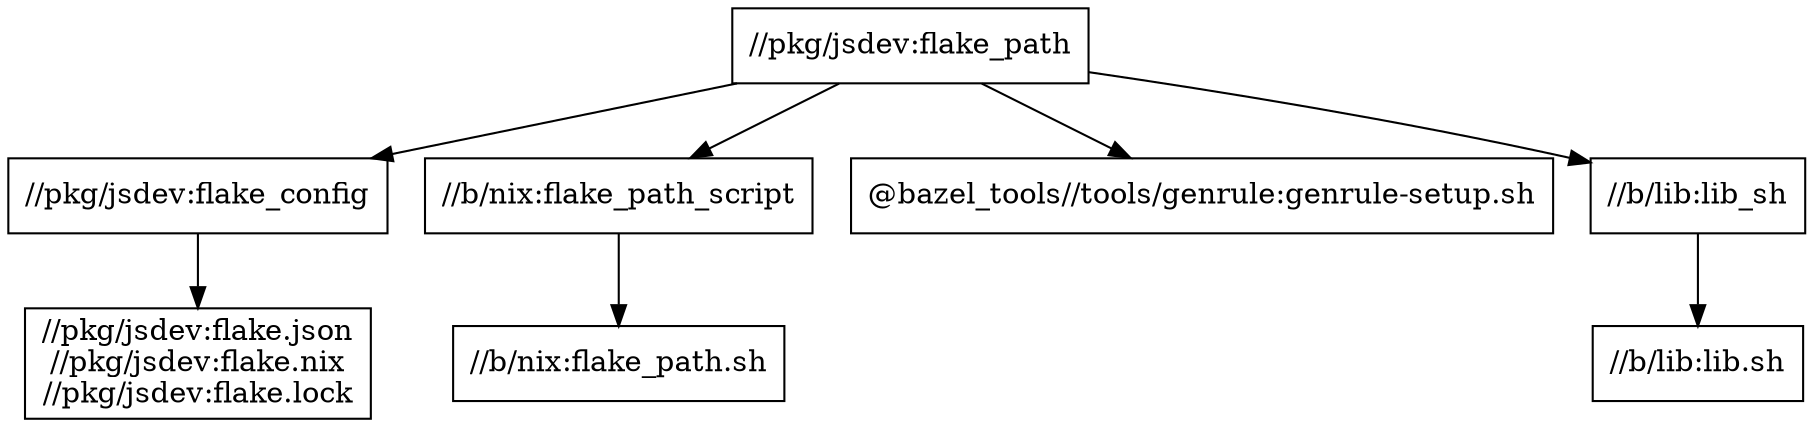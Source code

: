 digraph mygraph {
  node [shape=box];
  "//pkg/jsdev:flake_path"
  "//pkg/jsdev:flake_path" -> "//pkg/jsdev:flake_config"
  "//pkg/jsdev:flake_path" -> "//b/nix:flake_path_script"
  "//pkg/jsdev:flake_path" -> "@bazel_tools//tools/genrule:genrule-setup.sh"
  "//pkg/jsdev:flake_path" -> "//b/lib:lib_sh"
  "//b/lib:lib_sh"
  "//b/lib:lib_sh" -> "//b/lib:lib.sh"
  "//b/lib:lib.sh"
  "@bazel_tools//tools/genrule:genrule-setup.sh"
  "//pkg/jsdev:flake_config"
  "//pkg/jsdev:flake_config" -> "//pkg/jsdev:flake.json\n//pkg/jsdev:flake.nix\n//pkg/jsdev:flake.lock"
  "//pkg/jsdev:flake.json\n//pkg/jsdev:flake.nix\n//pkg/jsdev:flake.lock"
  "//b/nix:flake_path_script"
  "//b/nix:flake_path_script" -> "//b/nix:flake_path.sh"
  "//b/nix:flake_path.sh"
}

